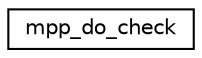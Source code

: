digraph "Graphical Class Hierarchy"
{
 // INTERACTIVE_SVG=YES
 // LATEX_PDF_SIZE
  edge [fontname="Helvetica",fontsize="10",labelfontname="Helvetica",labelfontsize="10"];
  node [fontname="Helvetica",fontsize="10",shape=record];
  rankdir="LR";
  Node0 [label="mpp_do_check",height=0.2,width=0.4,color="black", fillcolor="white", style="filled",URL="$interfacempp__domains__mod_1_1mpp__do__check.html",tooltip=" "];
}
